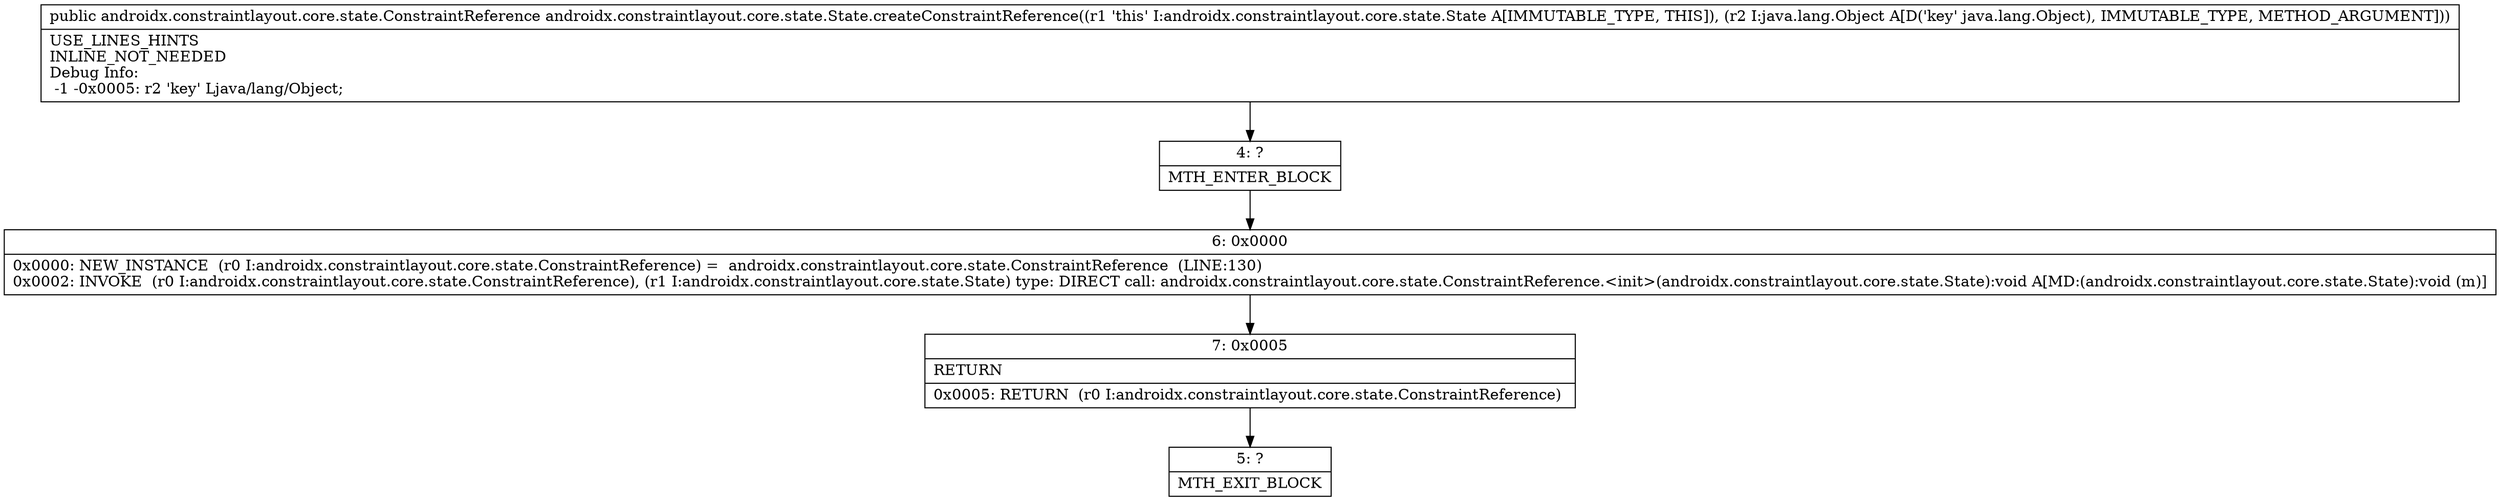 digraph "CFG forandroidx.constraintlayout.core.state.State.createConstraintReference(Ljava\/lang\/Object;)Landroidx\/constraintlayout\/core\/state\/ConstraintReference;" {
Node_4 [shape=record,label="{4\:\ ?|MTH_ENTER_BLOCK\l}"];
Node_6 [shape=record,label="{6\:\ 0x0000|0x0000: NEW_INSTANCE  (r0 I:androidx.constraintlayout.core.state.ConstraintReference) =  androidx.constraintlayout.core.state.ConstraintReference  (LINE:130)\l0x0002: INVOKE  (r0 I:androidx.constraintlayout.core.state.ConstraintReference), (r1 I:androidx.constraintlayout.core.state.State) type: DIRECT call: androidx.constraintlayout.core.state.ConstraintReference.\<init\>(androidx.constraintlayout.core.state.State):void A[MD:(androidx.constraintlayout.core.state.State):void (m)]\l}"];
Node_7 [shape=record,label="{7\:\ 0x0005|RETURN\l|0x0005: RETURN  (r0 I:androidx.constraintlayout.core.state.ConstraintReference) \l}"];
Node_5 [shape=record,label="{5\:\ ?|MTH_EXIT_BLOCK\l}"];
MethodNode[shape=record,label="{public androidx.constraintlayout.core.state.ConstraintReference androidx.constraintlayout.core.state.State.createConstraintReference((r1 'this' I:androidx.constraintlayout.core.state.State A[IMMUTABLE_TYPE, THIS]), (r2 I:java.lang.Object A[D('key' java.lang.Object), IMMUTABLE_TYPE, METHOD_ARGUMENT]))  | USE_LINES_HINTS\lINLINE_NOT_NEEDED\lDebug Info:\l  \-1 \-0x0005: r2 'key' Ljava\/lang\/Object;\l}"];
MethodNode -> Node_4;Node_4 -> Node_6;
Node_6 -> Node_7;
Node_7 -> Node_5;
}

